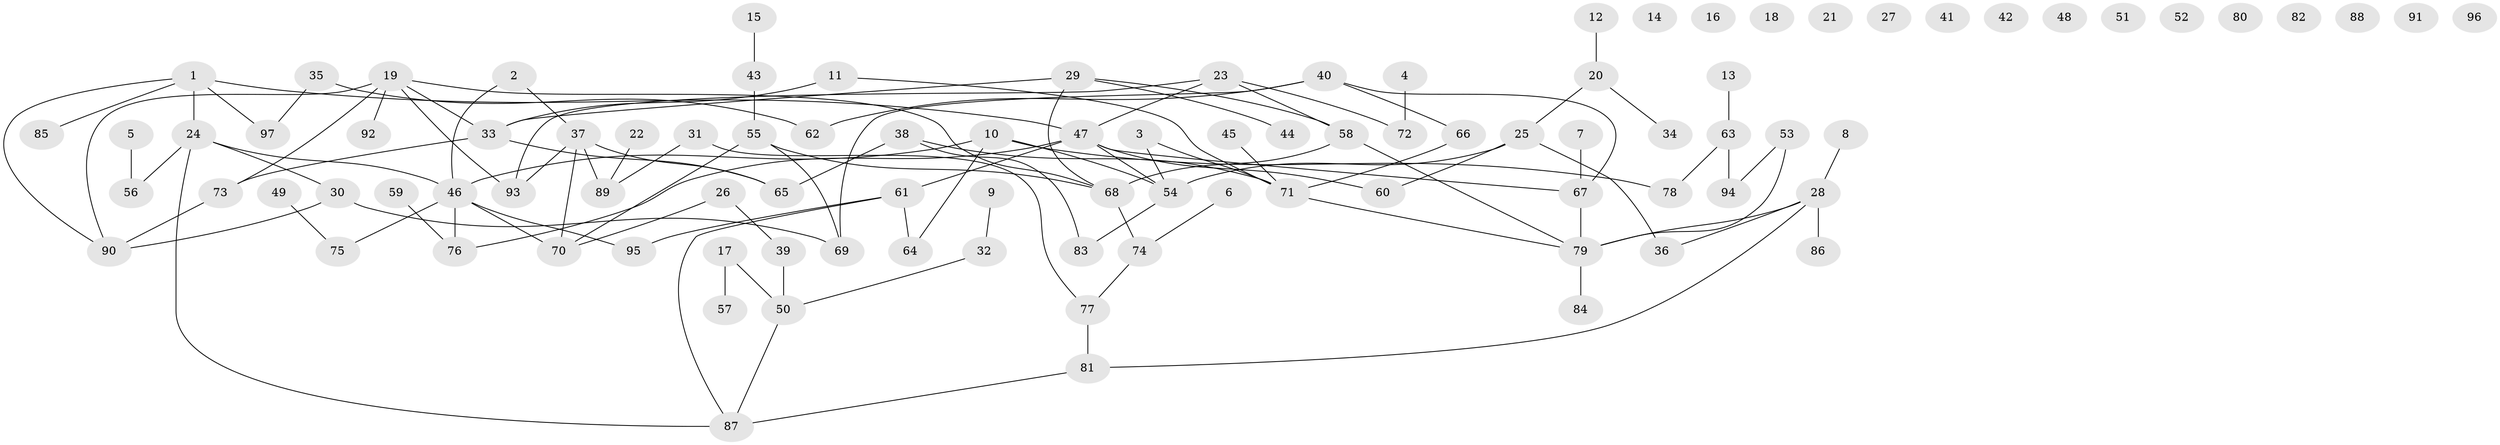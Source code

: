 // coarse degree distribution, {13: 0.021739130434782608, 5: 0.08695652173913043, 2: 0.15217391304347827, 1: 0.17391304347826086, 3: 0.10869565217391304, 6: 0.043478260869565216, 0: 0.32608695652173914, 9: 0.021739130434782608, 4: 0.043478260869565216, 7: 0.021739130434782608}
// Generated by graph-tools (version 1.1) at 2025/16/03/04/25 18:16:46]
// undirected, 97 vertices, 113 edges
graph export_dot {
graph [start="1"]
  node [color=gray90,style=filled];
  1;
  2;
  3;
  4;
  5;
  6;
  7;
  8;
  9;
  10;
  11;
  12;
  13;
  14;
  15;
  16;
  17;
  18;
  19;
  20;
  21;
  22;
  23;
  24;
  25;
  26;
  27;
  28;
  29;
  30;
  31;
  32;
  33;
  34;
  35;
  36;
  37;
  38;
  39;
  40;
  41;
  42;
  43;
  44;
  45;
  46;
  47;
  48;
  49;
  50;
  51;
  52;
  53;
  54;
  55;
  56;
  57;
  58;
  59;
  60;
  61;
  62;
  63;
  64;
  65;
  66;
  67;
  68;
  69;
  70;
  71;
  72;
  73;
  74;
  75;
  76;
  77;
  78;
  79;
  80;
  81;
  82;
  83;
  84;
  85;
  86;
  87;
  88;
  89;
  90;
  91;
  92;
  93;
  94;
  95;
  96;
  97;
  1 -- 24;
  1 -- 47;
  1 -- 85;
  1 -- 90;
  1 -- 97;
  2 -- 37;
  2 -- 46;
  3 -- 54;
  3 -- 71;
  4 -- 72;
  5 -- 56;
  6 -- 74;
  7 -- 67;
  8 -- 28;
  9 -- 32;
  10 -- 46;
  10 -- 54;
  10 -- 64;
  10 -- 78;
  11 -- 33;
  11 -- 71;
  12 -- 20;
  13 -- 63;
  15 -- 43;
  17 -- 50;
  17 -- 57;
  19 -- 33;
  19 -- 68;
  19 -- 73;
  19 -- 90;
  19 -- 92;
  19 -- 93;
  20 -- 25;
  20 -- 34;
  22 -- 89;
  23 -- 47;
  23 -- 58;
  23 -- 72;
  23 -- 93;
  24 -- 30;
  24 -- 46;
  24 -- 56;
  24 -- 87;
  25 -- 36;
  25 -- 54;
  25 -- 60;
  26 -- 39;
  26 -- 70;
  28 -- 36;
  28 -- 79;
  28 -- 81;
  28 -- 86;
  29 -- 33;
  29 -- 44;
  29 -- 58;
  29 -- 68;
  30 -- 69;
  30 -- 90;
  31 -- 77;
  31 -- 89;
  32 -- 50;
  33 -- 65;
  33 -- 73;
  35 -- 62;
  35 -- 97;
  37 -- 65;
  37 -- 70;
  37 -- 89;
  37 -- 93;
  38 -- 65;
  38 -- 71;
  38 -- 83;
  39 -- 50;
  40 -- 62;
  40 -- 66;
  40 -- 67;
  40 -- 69;
  43 -- 55;
  45 -- 71;
  46 -- 70;
  46 -- 75;
  46 -- 76;
  46 -- 95;
  47 -- 54;
  47 -- 60;
  47 -- 61;
  47 -- 67;
  47 -- 76;
  49 -- 75;
  50 -- 87;
  53 -- 79;
  53 -- 94;
  54 -- 83;
  55 -- 68;
  55 -- 69;
  55 -- 70;
  58 -- 68;
  58 -- 79;
  59 -- 76;
  61 -- 64;
  61 -- 87;
  61 -- 95;
  63 -- 78;
  63 -- 94;
  66 -- 71;
  67 -- 79;
  68 -- 74;
  71 -- 79;
  73 -- 90;
  74 -- 77;
  77 -- 81;
  79 -- 84;
  81 -- 87;
}
